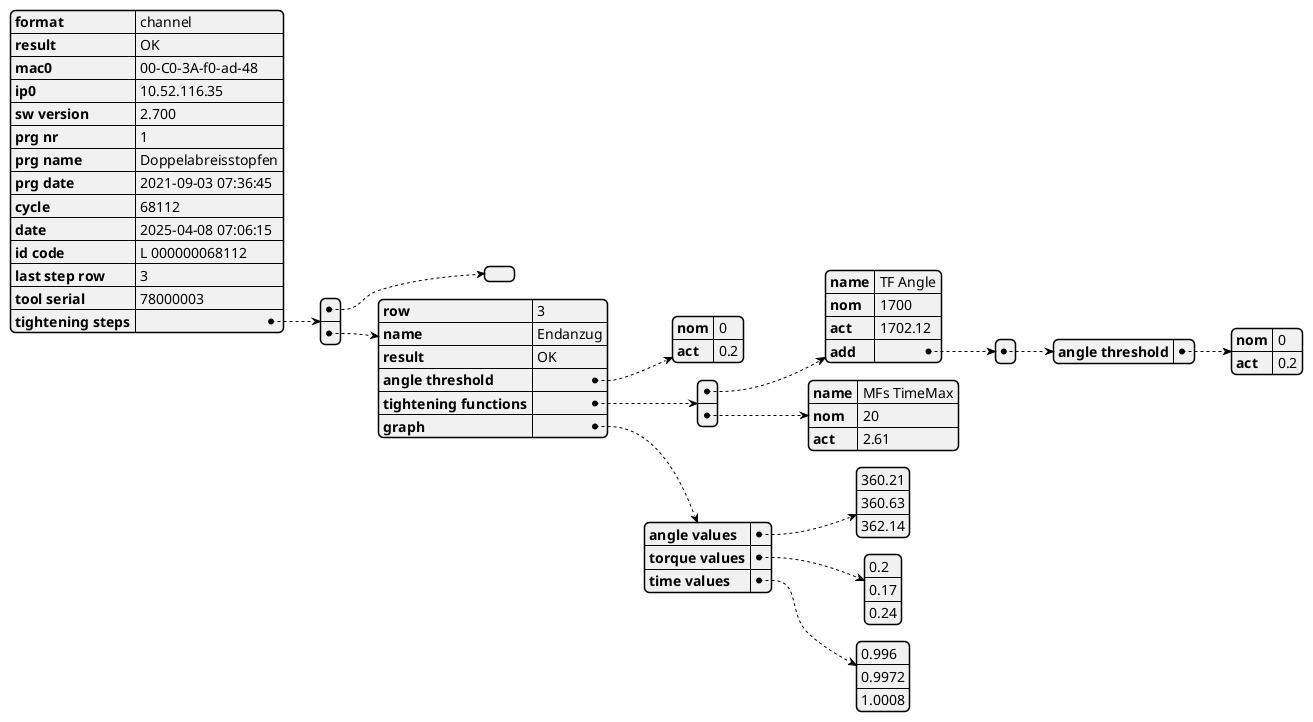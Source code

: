 @startjson MOE61_Halle207_BEM
{
  "format": "channel",
  "result": "OK",
  "mac0": "00-C0-3A-f0-ad-48",
  "ip0": "10.52.116.35",
  "sw version": "2.700",
  "prg nr": 1,
  "prg name": "Doppelabreisstopfen",
  "prg date": "2021-09-03 07:36:45",
  "cycle": 68112,
  "date": "2025-04-08 07:06:15",
  "id code": "L 000000068112",
  "last step row": "3",
  "tool serial": 78000003,
  "tightening steps": [
    {},
    {
      "row": "3",
      "name": "Endanzug",
      "result": "OK",
      "angle threshold": { "nom": 0, "act": 0.2 },
      "tightening functions": [
        {
          "name": "TF Angle",
          "nom": 1700,
          "act": 1702.12,
          "add": [{ "angle threshold": { "nom": 0, "act": 0.2 } }]
        },
        { "name": "MFs TimeMax", "nom": 20, "act": 2.61 }
      ],
      "graph": {
        "angle values": [360.21, 360.63, 362.14],
        "torque values": [0.2, 0.17, 0.24],
        "time values": [0.996, 0.9972, 1.0008]
      }
    }
  ]
}


@endjson